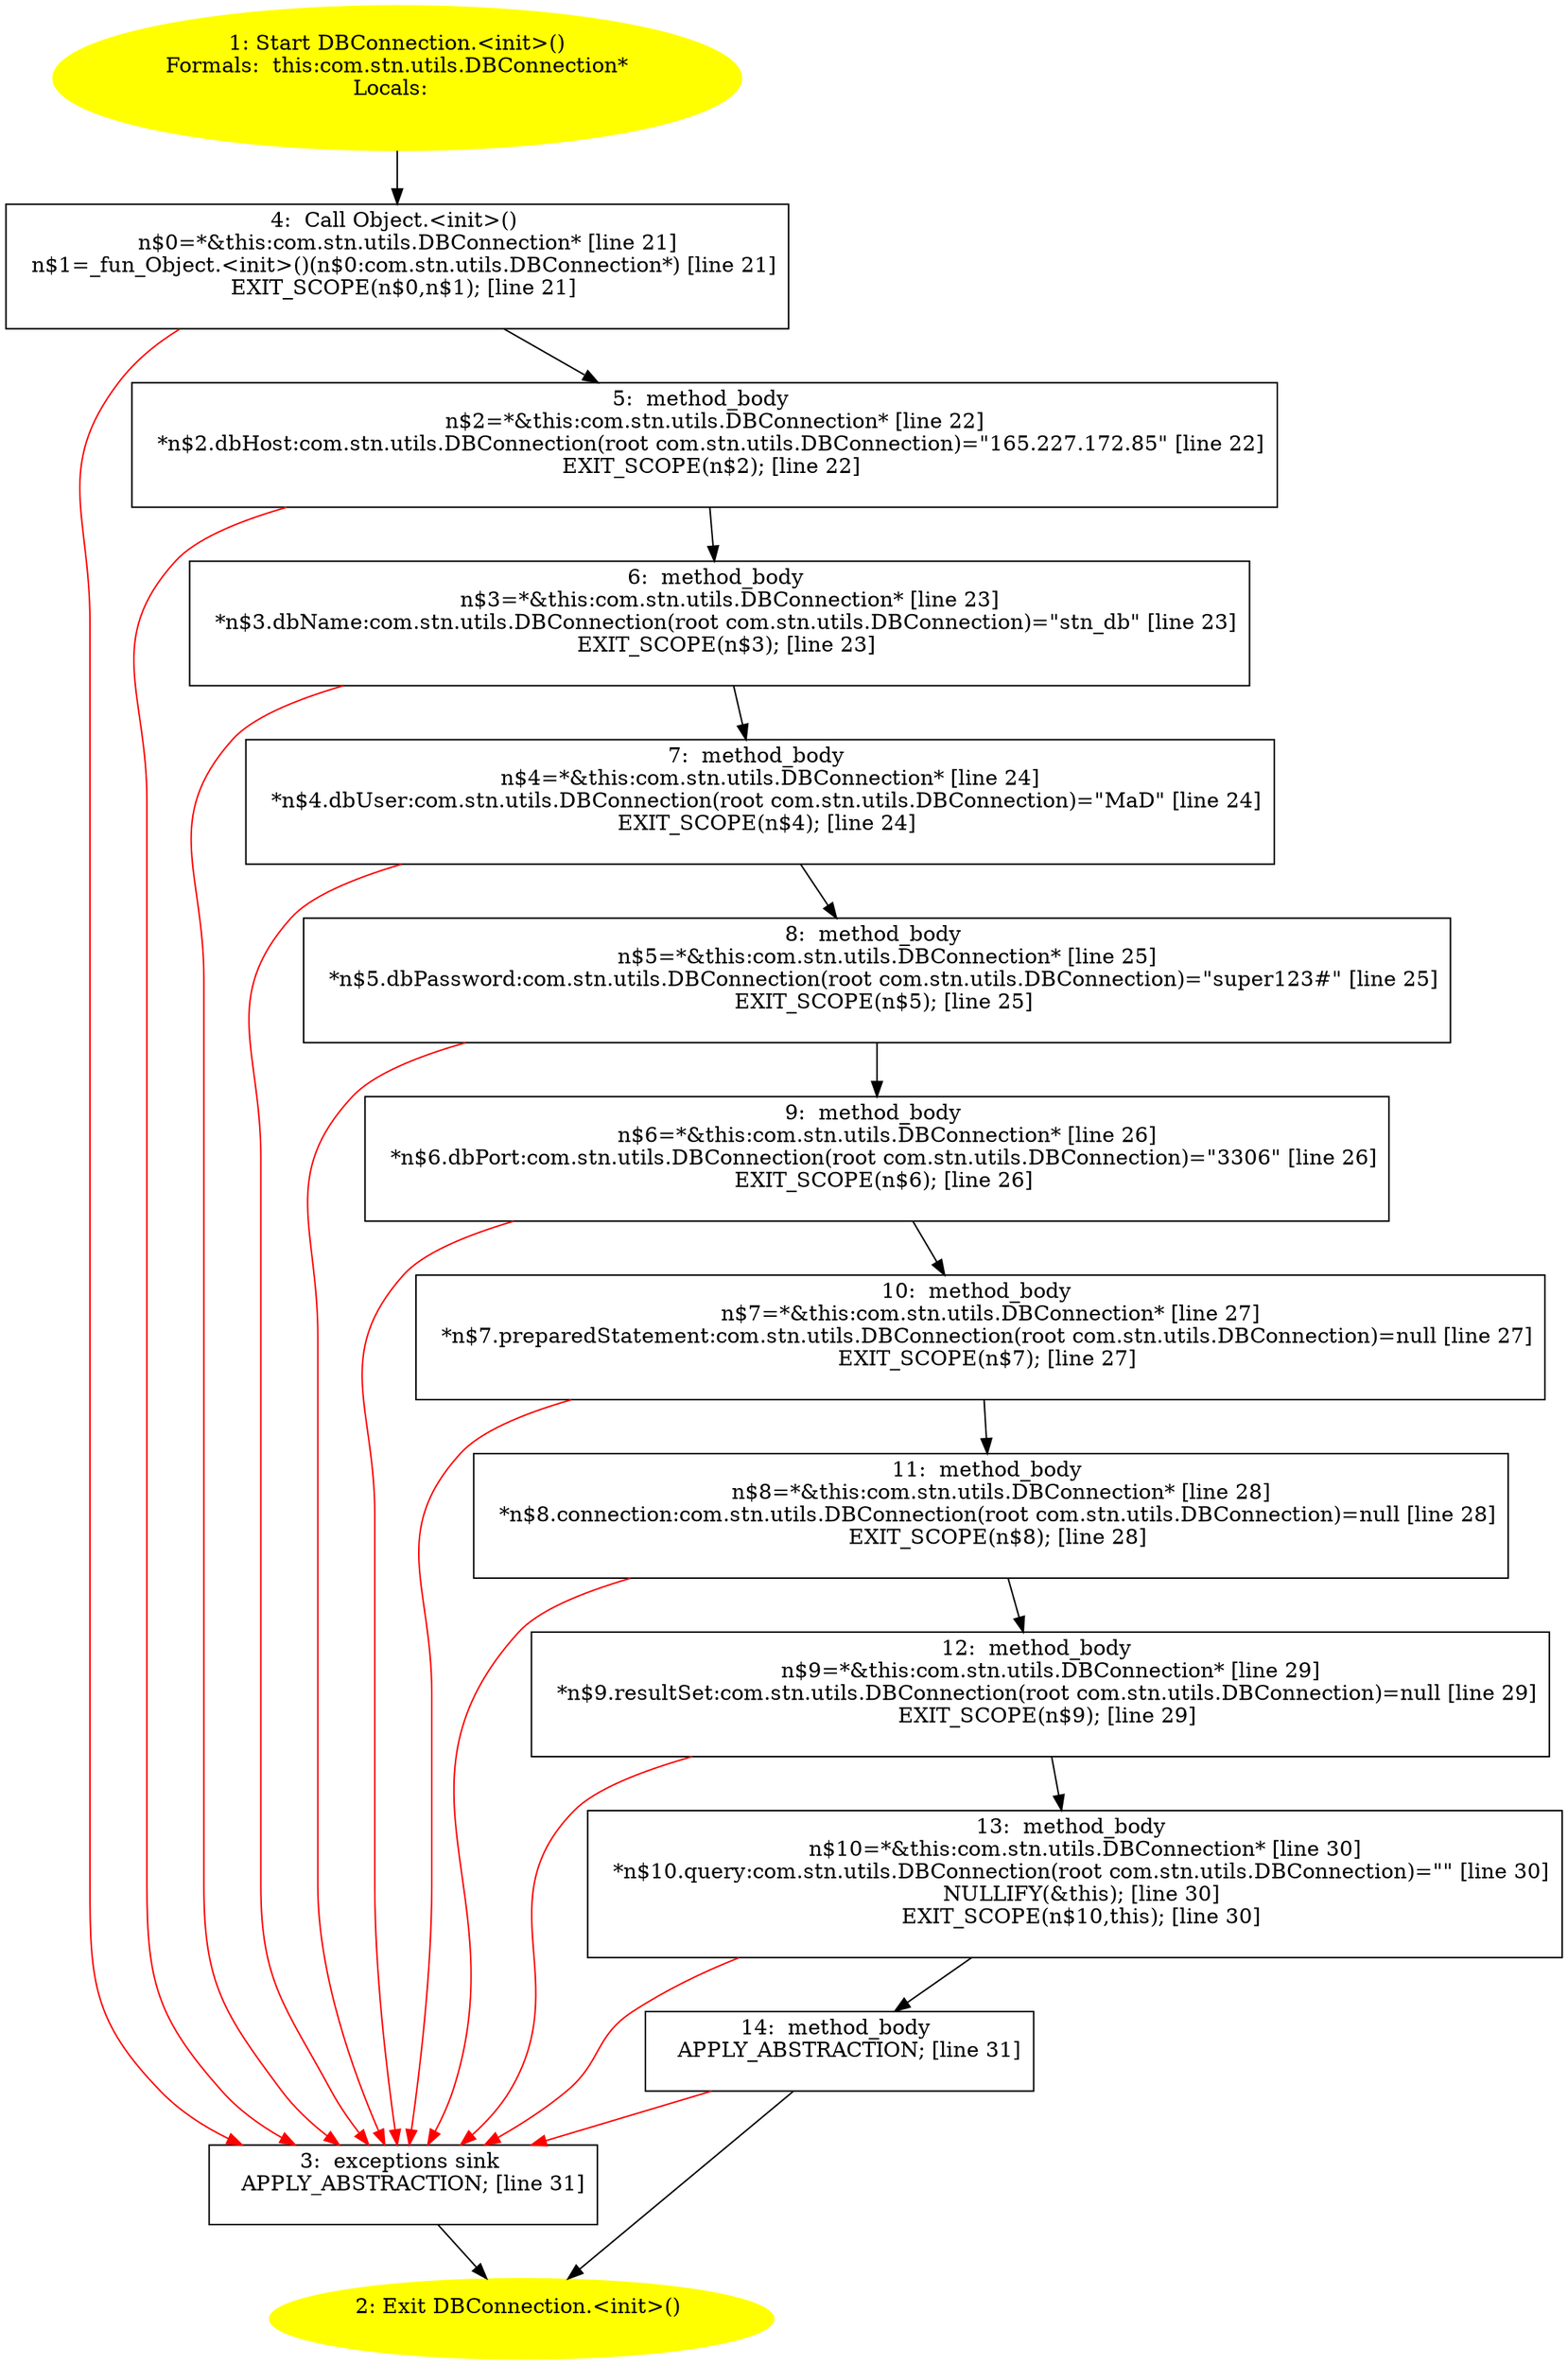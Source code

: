 /* @generated */
digraph cfg {
"com.stn.utils.DBConnection.<init>().6c843361adcf4793cf750b71041f0661_1" [label="1: Start DBConnection.<init>()\nFormals:  this:com.stn.utils.DBConnection*\nLocals:  \n  " color=yellow style=filled]
	

	 "com.stn.utils.DBConnection.<init>().6c843361adcf4793cf750b71041f0661_1" -> "com.stn.utils.DBConnection.<init>().6c843361adcf4793cf750b71041f0661_4" ;
"com.stn.utils.DBConnection.<init>().6c843361adcf4793cf750b71041f0661_2" [label="2: Exit DBConnection.<init>() \n  " color=yellow style=filled]
	

"com.stn.utils.DBConnection.<init>().6c843361adcf4793cf750b71041f0661_3" [label="3:  exceptions sink \n   APPLY_ABSTRACTION; [line 31]\n " shape="box"]
	

	 "com.stn.utils.DBConnection.<init>().6c843361adcf4793cf750b71041f0661_3" -> "com.stn.utils.DBConnection.<init>().6c843361adcf4793cf750b71041f0661_2" ;
"com.stn.utils.DBConnection.<init>().6c843361adcf4793cf750b71041f0661_4" [label="4:  Call Object.<init>() \n   n$0=*&this:com.stn.utils.DBConnection* [line 21]\n  n$1=_fun_Object.<init>()(n$0:com.stn.utils.DBConnection*) [line 21]\n  EXIT_SCOPE(n$0,n$1); [line 21]\n " shape="box"]
	

	 "com.stn.utils.DBConnection.<init>().6c843361adcf4793cf750b71041f0661_4" -> "com.stn.utils.DBConnection.<init>().6c843361adcf4793cf750b71041f0661_5" ;
	 "com.stn.utils.DBConnection.<init>().6c843361adcf4793cf750b71041f0661_4" -> "com.stn.utils.DBConnection.<init>().6c843361adcf4793cf750b71041f0661_3" [color="red" ];
"com.stn.utils.DBConnection.<init>().6c843361adcf4793cf750b71041f0661_5" [label="5:  method_body \n   n$2=*&this:com.stn.utils.DBConnection* [line 22]\n  *n$2.dbHost:com.stn.utils.DBConnection(root com.stn.utils.DBConnection)=\"165.227.172.85\" [line 22]\n  EXIT_SCOPE(n$2); [line 22]\n " shape="box"]
	

	 "com.stn.utils.DBConnection.<init>().6c843361adcf4793cf750b71041f0661_5" -> "com.stn.utils.DBConnection.<init>().6c843361adcf4793cf750b71041f0661_6" ;
	 "com.stn.utils.DBConnection.<init>().6c843361adcf4793cf750b71041f0661_5" -> "com.stn.utils.DBConnection.<init>().6c843361adcf4793cf750b71041f0661_3" [color="red" ];
"com.stn.utils.DBConnection.<init>().6c843361adcf4793cf750b71041f0661_6" [label="6:  method_body \n   n$3=*&this:com.stn.utils.DBConnection* [line 23]\n  *n$3.dbName:com.stn.utils.DBConnection(root com.stn.utils.DBConnection)=\"stn_db\" [line 23]\n  EXIT_SCOPE(n$3); [line 23]\n " shape="box"]
	

	 "com.stn.utils.DBConnection.<init>().6c843361adcf4793cf750b71041f0661_6" -> "com.stn.utils.DBConnection.<init>().6c843361adcf4793cf750b71041f0661_7" ;
	 "com.stn.utils.DBConnection.<init>().6c843361adcf4793cf750b71041f0661_6" -> "com.stn.utils.DBConnection.<init>().6c843361adcf4793cf750b71041f0661_3" [color="red" ];
"com.stn.utils.DBConnection.<init>().6c843361adcf4793cf750b71041f0661_7" [label="7:  method_body \n   n$4=*&this:com.stn.utils.DBConnection* [line 24]\n  *n$4.dbUser:com.stn.utils.DBConnection(root com.stn.utils.DBConnection)=\"MaD\" [line 24]\n  EXIT_SCOPE(n$4); [line 24]\n " shape="box"]
	

	 "com.stn.utils.DBConnection.<init>().6c843361adcf4793cf750b71041f0661_7" -> "com.stn.utils.DBConnection.<init>().6c843361adcf4793cf750b71041f0661_8" ;
	 "com.stn.utils.DBConnection.<init>().6c843361adcf4793cf750b71041f0661_7" -> "com.stn.utils.DBConnection.<init>().6c843361adcf4793cf750b71041f0661_3" [color="red" ];
"com.stn.utils.DBConnection.<init>().6c843361adcf4793cf750b71041f0661_8" [label="8:  method_body \n   n$5=*&this:com.stn.utils.DBConnection* [line 25]\n  *n$5.dbPassword:com.stn.utils.DBConnection(root com.stn.utils.DBConnection)=\"super123#\" [line 25]\n  EXIT_SCOPE(n$5); [line 25]\n " shape="box"]
	

	 "com.stn.utils.DBConnection.<init>().6c843361adcf4793cf750b71041f0661_8" -> "com.stn.utils.DBConnection.<init>().6c843361adcf4793cf750b71041f0661_9" ;
	 "com.stn.utils.DBConnection.<init>().6c843361adcf4793cf750b71041f0661_8" -> "com.stn.utils.DBConnection.<init>().6c843361adcf4793cf750b71041f0661_3" [color="red" ];
"com.stn.utils.DBConnection.<init>().6c843361adcf4793cf750b71041f0661_9" [label="9:  method_body \n   n$6=*&this:com.stn.utils.DBConnection* [line 26]\n  *n$6.dbPort:com.stn.utils.DBConnection(root com.stn.utils.DBConnection)=\"3306\" [line 26]\n  EXIT_SCOPE(n$6); [line 26]\n " shape="box"]
	

	 "com.stn.utils.DBConnection.<init>().6c843361adcf4793cf750b71041f0661_9" -> "com.stn.utils.DBConnection.<init>().6c843361adcf4793cf750b71041f0661_10" ;
	 "com.stn.utils.DBConnection.<init>().6c843361adcf4793cf750b71041f0661_9" -> "com.stn.utils.DBConnection.<init>().6c843361adcf4793cf750b71041f0661_3" [color="red" ];
"com.stn.utils.DBConnection.<init>().6c843361adcf4793cf750b71041f0661_10" [label="10:  method_body \n   n$7=*&this:com.stn.utils.DBConnection* [line 27]\n  *n$7.preparedStatement:com.stn.utils.DBConnection(root com.stn.utils.DBConnection)=null [line 27]\n  EXIT_SCOPE(n$7); [line 27]\n " shape="box"]
	

	 "com.stn.utils.DBConnection.<init>().6c843361adcf4793cf750b71041f0661_10" -> "com.stn.utils.DBConnection.<init>().6c843361adcf4793cf750b71041f0661_11" ;
	 "com.stn.utils.DBConnection.<init>().6c843361adcf4793cf750b71041f0661_10" -> "com.stn.utils.DBConnection.<init>().6c843361adcf4793cf750b71041f0661_3" [color="red" ];
"com.stn.utils.DBConnection.<init>().6c843361adcf4793cf750b71041f0661_11" [label="11:  method_body \n   n$8=*&this:com.stn.utils.DBConnection* [line 28]\n  *n$8.connection:com.stn.utils.DBConnection(root com.stn.utils.DBConnection)=null [line 28]\n  EXIT_SCOPE(n$8); [line 28]\n " shape="box"]
	

	 "com.stn.utils.DBConnection.<init>().6c843361adcf4793cf750b71041f0661_11" -> "com.stn.utils.DBConnection.<init>().6c843361adcf4793cf750b71041f0661_12" ;
	 "com.stn.utils.DBConnection.<init>().6c843361adcf4793cf750b71041f0661_11" -> "com.stn.utils.DBConnection.<init>().6c843361adcf4793cf750b71041f0661_3" [color="red" ];
"com.stn.utils.DBConnection.<init>().6c843361adcf4793cf750b71041f0661_12" [label="12:  method_body \n   n$9=*&this:com.stn.utils.DBConnection* [line 29]\n  *n$9.resultSet:com.stn.utils.DBConnection(root com.stn.utils.DBConnection)=null [line 29]\n  EXIT_SCOPE(n$9); [line 29]\n " shape="box"]
	

	 "com.stn.utils.DBConnection.<init>().6c843361adcf4793cf750b71041f0661_12" -> "com.stn.utils.DBConnection.<init>().6c843361adcf4793cf750b71041f0661_13" ;
	 "com.stn.utils.DBConnection.<init>().6c843361adcf4793cf750b71041f0661_12" -> "com.stn.utils.DBConnection.<init>().6c843361adcf4793cf750b71041f0661_3" [color="red" ];
"com.stn.utils.DBConnection.<init>().6c843361adcf4793cf750b71041f0661_13" [label="13:  method_body \n   n$10=*&this:com.stn.utils.DBConnection* [line 30]\n  *n$10.query:com.stn.utils.DBConnection(root com.stn.utils.DBConnection)=\"\" [line 30]\n  NULLIFY(&this); [line 30]\n  EXIT_SCOPE(n$10,this); [line 30]\n " shape="box"]
	

	 "com.stn.utils.DBConnection.<init>().6c843361adcf4793cf750b71041f0661_13" -> "com.stn.utils.DBConnection.<init>().6c843361adcf4793cf750b71041f0661_14" ;
	 "com.stn.utils.DBConnection.<init>().6c843361adcf4793cf750b71041f0661_13" -> "com.stn.utils.DBConnection.<init>().6c843361adcf4793cf750b71041f0661_3" [color="red" ];
"com.stn.utils.DBConnection.<init>().6c843361adcf4793cf750b71041f0661_14" [label="14:  method_body \n   APPLY_ABSTRACTION; [line 31]\n " shape="box"]
	

	 "com.stn.utils.DBConnection.<init>().6c843361adcf4793cf750b71041f0661_14" -> "com.stn.utils.DBConnection.<init>().6c843361adcf4793cf750b71041f0661_2" ;
	 "com.stn.utils.DBConnection.<init>().6c843361adcf4793cf750b71041f0661_14" -> "com.stn.utils.DBConnection.<init>().6c843361adcf4793cf750b71041f0661_3" [color="red" ];
}
